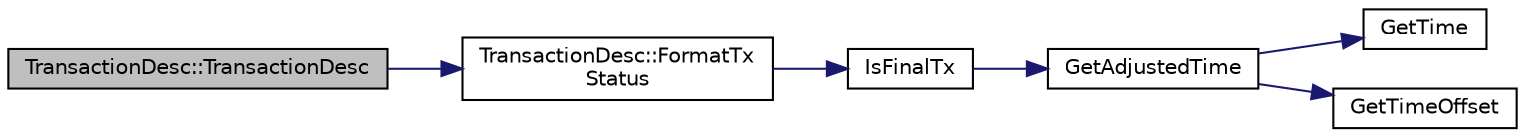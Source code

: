 digraph "TransactionDesc::TransactionDesc"
{
  edge [fontname="Helvetica",fontsize="10",labelfontname="Helvetica",labelfontsize="10"];
  node [fontname="Helvetica",fontsize="10",shape=record];
  rankdir="LR";
  Node0 [label="TransactionDesc::TransactionDesc",height=0.2,width=0.4,color="black", fillcolor="grey75", style="filled", fontcolor="black"];
  Node0 -> Node1 [color="midnightblue",fontsize="10",style="solid",fontname="Helvetica"];
  Node1 [label="TransactionDesc::FormatTx\lStatus",height=0.2,width=0.4,color="black", fillcolor="white", style="filled",URL="$d4/da9/class_transaction_desc.html#afcd4db6bf3a341cafe06a57ec31b7531"];
  Node1 -> Node2 [color="midnightblue",fontsize="10",style="solid",fontname="Helvetica"];
  Node2 [label="IsFinalTx",height=0.2,width=0.4,color="black", fillcolor="white", style="filled",URL="$df/d0a/main_8cpp.html#adc332cd7ac94e639bb4239618341be19"];
  Node2 -> Node3 [color="midnightblue",fontsize="10",style="solid",fontname="Helvetica"];
  Node3 [label="GetAdjustedTime",height=0.2,width=0.4,color="black", fillcolor="white", style="filled",URL="$df/d2d/util_8cpp.html#a09f81b9c7650f898cf3cf305b87547e6"];
  Node3 -> Node4 [color="midnightblue",fontsize="10",style="solid",fontname="Helvetica"];
  Node4 [label="GetTime",height=0.2,width=0.4,color="black", fillcolor="white", style="filled",URL="$df/d2d/util_8cpp.html#a46fac5fba8ba905b5f9acb364f5d8c6f"];
  Node3 -> Node5 [color="midnightblue",fontsize="10",style="solid",fontname="Helvetica"];
  Node5 [label="GetTimeOffset",height=0.2,width=0.4,color="black", fillcolor="white", style="filled",URL="$df/d2d/util_8cpp.html#a50ca5344c75631267633f15cfe5e983e"];
}
